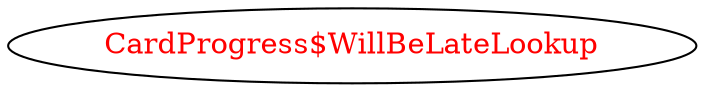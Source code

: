 digraph dependencyGraph {
 concentrate=true;
 ranksep="2.0";
 rankdir="LR"; 
 splines="ortho";
"CardProgress$WillBeLateLookup" [fontcolor="red"];
}